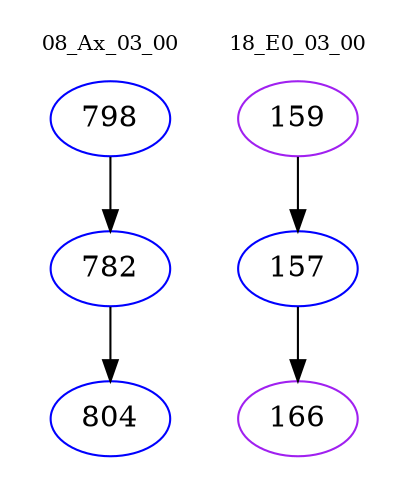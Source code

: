 digraph{
subgraph cluster_0 {
color = white
label = "08_Ax_03_00";
fontsize=10;
T0_798 [label="798", color="blue"]
T0_798 -> T0_782 [color="black"]
T0_782 [label="782", color="blue"]
T0_782 -> T0_804 [color="black"]
T0_804 [label="804", color="blue"]
}
subgraph cluster_1 {
color = white
label = "18_E0_03_00";
fontsize=10;
T1_159 [label="159", color="purple"]
T1_159 -> T1_157 [color="black"]
T1_157 [label="157", color="blue"]
T1_157 -> T1_166 [color="black"]
T1_166 [label="166", color="purple"]
}
}
